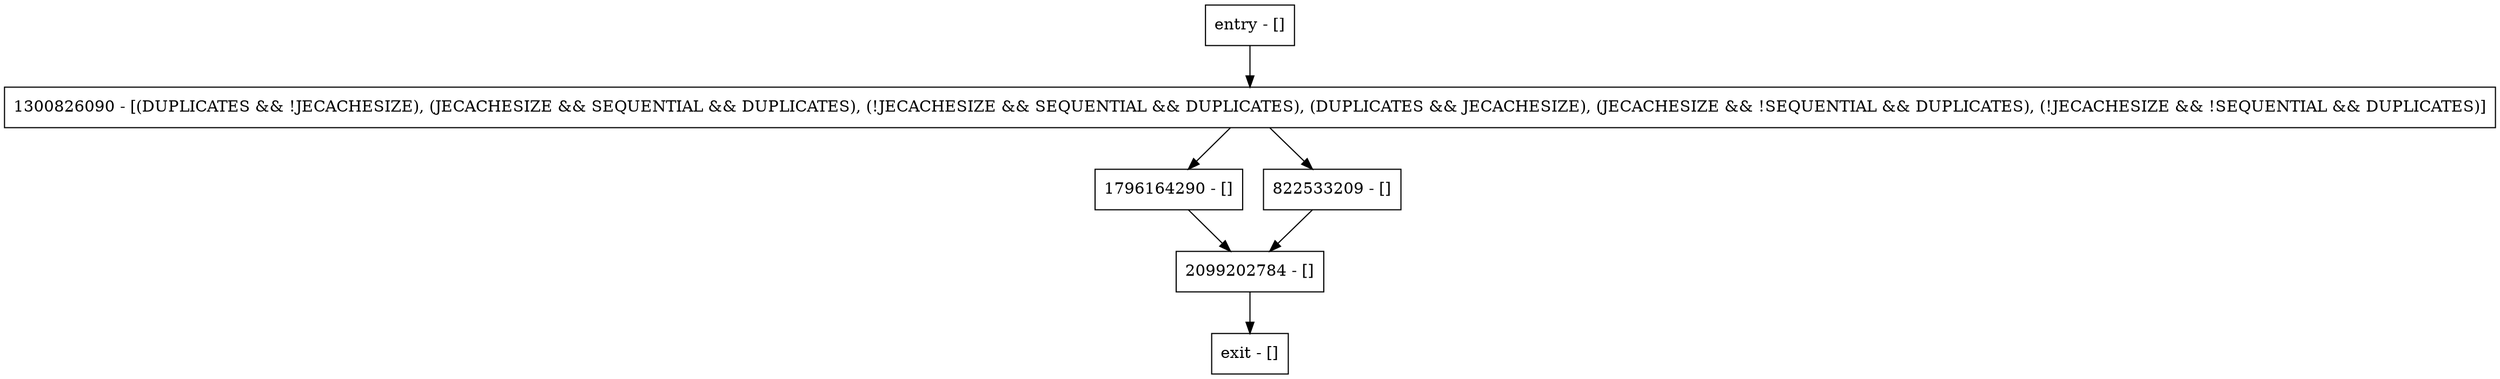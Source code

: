 digraph putNoDupData {
node [shape=record];
1300826090 [label="1300826090 - [(DUPLICATES && !JECACHESIZE), (JECACHESIZE && SEQUENTIAL && DUPLICATES), (!JECACHESIZE && SEQUENTIAL && DUPLICATES), (DUPLICATES && JECACHESIZE), (JECACHESIZE && !SEQUENTIAL && DUPLICATES), (!JECACHESIZE && !SEQUENTIAL && DUPLICATES)]"];
entry [label="entry - []"];
exit [label="exit - []"];
1796164290 [label="1796164290 - []"];
822533209 [label="822533209 - []"];
2099202784 [label="2099202784 - []"];
entry;
exit;
1300826090 -> 1796164290;
1300826090 -> 822533209;
entry -> 1300826090;
1796164290 -> 2099202784;
822533209 -> 2099202784;
2099202784 -> exit;
}
